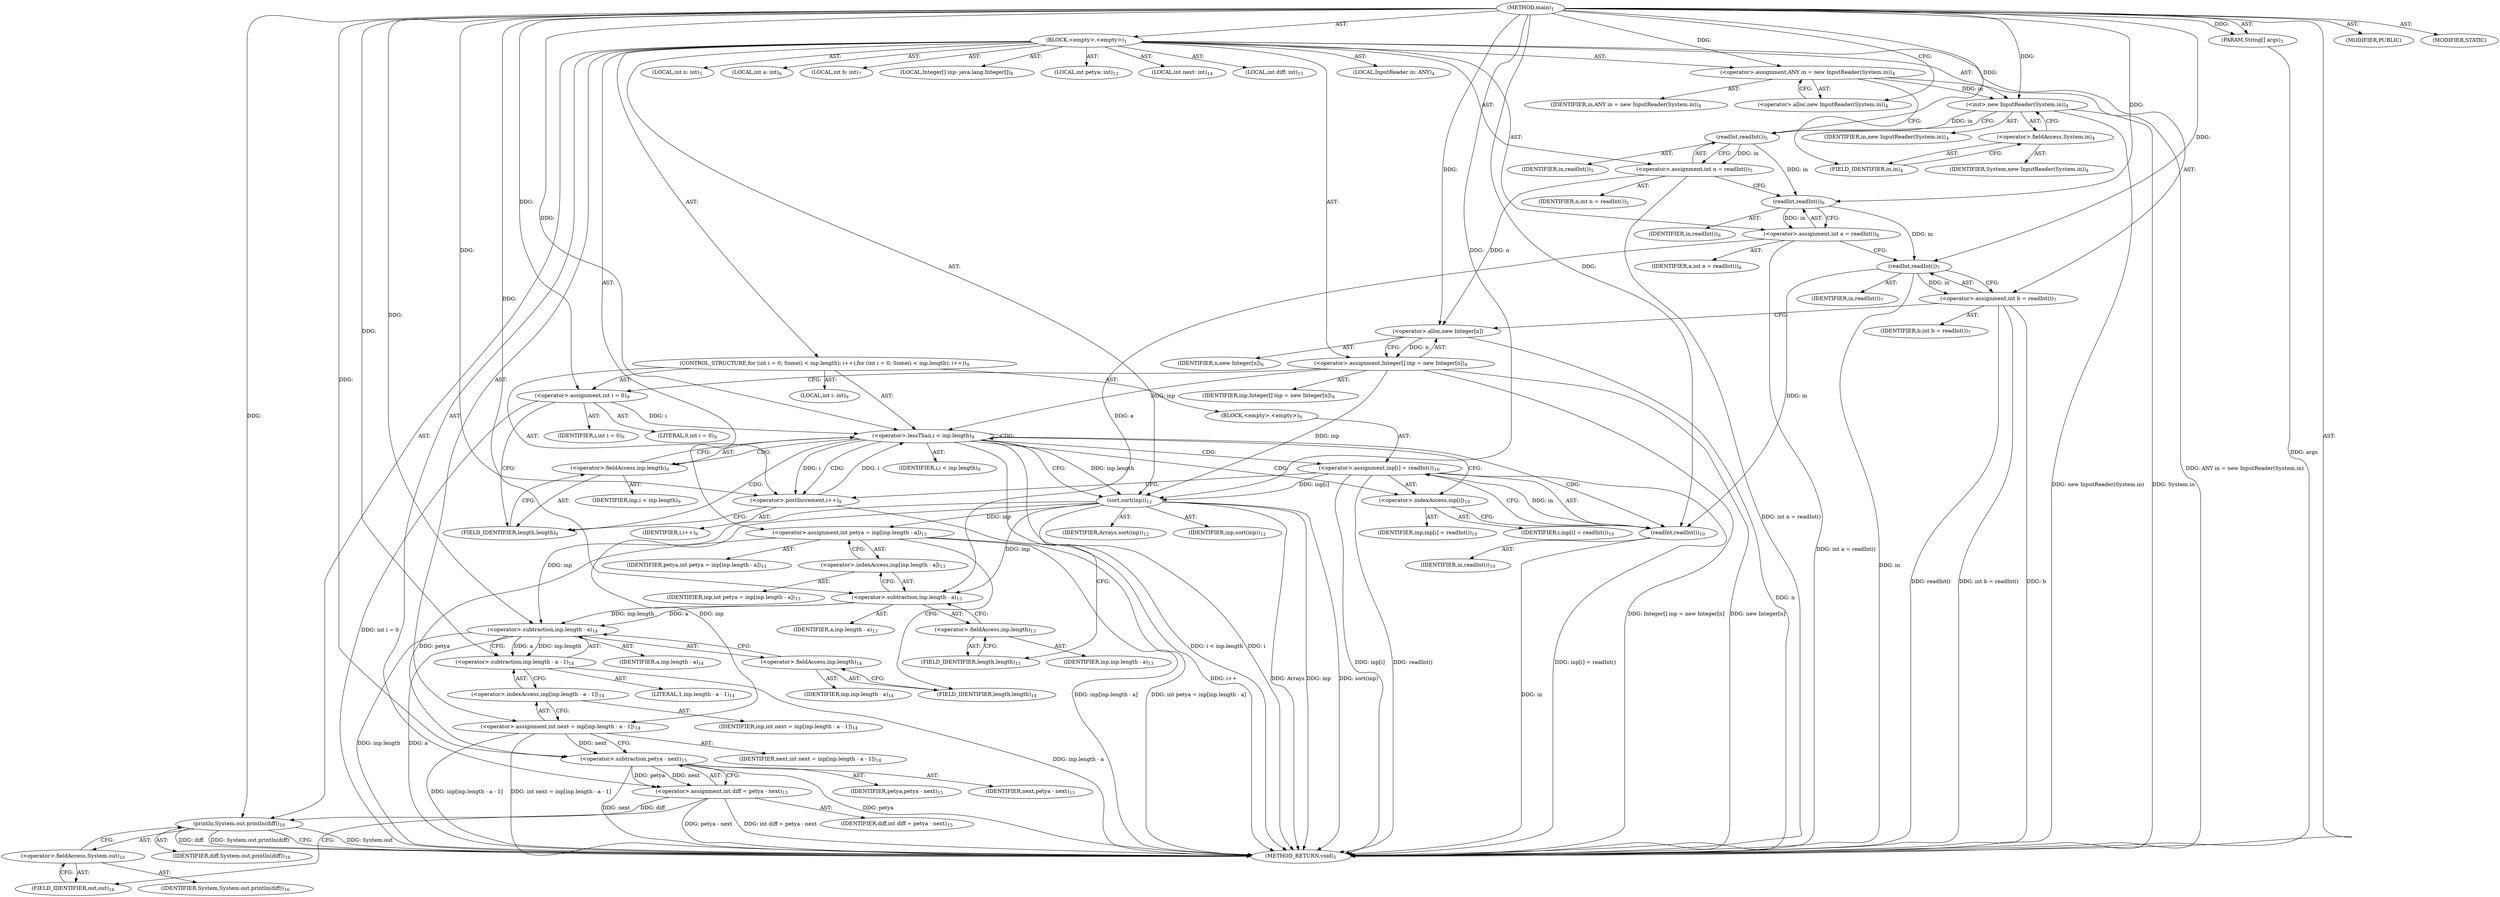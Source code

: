 digraph "main" {  
"19" [label = <(METHOD,main)<SUB>1</SUB>> ]
"20" [label = <(PARAM,String[] args)<SUB>1</SUB>> ]
"21" [label = <(BLOCK,&lt;empty&gt;,&lt;empty&gt;)<SUB>1</SUB>> ]
"4" [label = <(LOCAL,InputReader in: ANY)<SUB>4</SUB>> ]
"22" [label = <(&lt;operator&gt;.assignment,ANY in = new InputReader(System.in))<SUB>4</SUB>> ]
"23" [label = <(IDENTIFIER,in,ANY in = new InputReader(System.in))<SUB>4</SUB>> ]
"24" [label = <(&lt;operator&gt;.alloc,new InputReader(System.in))<SUB>4</SUB>> ]
"25" [label = <(&lt;init&gt;,new InputReader(System.in))<SUB>4</SUB>> ]
"3" [label = <(IDENTIFIER,in,new InputReader(System.in))<SUB>4</SUB>> ]
"26" [label = <(&lt;operator&gt;.fieldAccess,System.in)<SUB>4</SUB>> ]
"27" [label = <(IDENTIFIER,System,new InputReader(System.in))<SUB>4</SUB>> ]
"28" [label = <(FIELD_IDENTIFIER,in,in)<SUB>4</SUB>> ]
"29" [label = <(LOCAL,int n: int)<SUB>5</SUB>> ]
"30" [label = <(&lt;operator&gt;.assignment,int n = readInt())<SUB>5</SUB>> ]
"31" [label = <(IDENTIFIER,n,int n = readInt())<SUB>5</SUB>> ]
"32" [label = <(readInt,readInt())<SUB>5</SUB>> ]
"33" [label = <(IDENTIFIER,in,readInt())<SUB>5</SUB>> ]
"34" [label = <(LOCAL,int a: int)<SUB>6</SUB>> ]
"35" [label = <(&lt;operator&gt;.assignment,int a = readInt())<SUB>6</SUB>> ]
"36" [label = <(IDENTIFIER,a,int a = readInt())<SUB>6</SUB>> ]
"37" [label = <(readInt,readInt())<SUB>6</SUB>> ]
"38" [label = <(IDENTIFIER,in,readInt())<SUB>6</SUB>> ]
"39" [label = <(LOCAL,int b: int)<SUB>7</SUB>> ]
"40" [label = <(&lt;operator&gt;.assignment,int b = readInt())<SUB>7</SUB>> ]
"41" [label = <(IDENTIFIER,b,int b = readInt())<SUB>7</SUB>> ]
"42" [label = <(readInt,readInt())<SUB>7</SUB>> ]
"43" [label = <(IDENTIFIER,in,readInt())<SUB>7</SUB>> ]
"44" [label = <(LOCAL,Integer[] inp: java.lang.Integer[])<SUB>8</SUB>> ]
"45" [label = <(&lt;operator&gt;.assignment,Integer[] inp = new Integer[n])<SUB>8</SUB>> ]
"46" [label = <(IDENTIFIER,inp,Integer[] inp = new Integer[n])<SUB>8</SUB>> ]
"47" [label = <(&lt;operator&gt;.alloc,new Integer[n])> ]
"48" [label = <(IDENTIFIER,n,new Integer[n])<SUB>8</SUB>> ]
"49" [label = <(CONTROL_STRUCTURE,for (int i = 0; Some(i &lt; inp.length); i++),for (int i = 0; Some(i &lt; inp.length); i++))<SUB>9</SUB>> ]
"50" [label = <(LOCAL,int i: int)<SUB>9</SUB>> ]
"51" [label = <(&lt;operator&gt;.assignment,int i = 0)<SUB>9</SUB>> ]
"52" [label = <(IDENTIFIER,i,int i = 0)<SUB>9</SUB>> ]
"53" [label = <(LITERAL,0,int i = 0)<SUB>9</SUB>> ]
"54" [label = <(&lt;operator&gt;.lessThan,i &lt; inp.length)<SUB>9</SUB>> ]
"55" [label = <(IDENTIFIER,i,i &lt; inp.length)<SUB>9</SUB>> ]
"56" [label = <(&lt;operator&gt;.fieldAccess,inp.length)<SUB>9</SUB>> ]
"57" [label = <(IDENTIFIER,inp,i &lt; inp.length)<SUB>9</SUB>> ]
"58" [label = <(FIELD_IDENTIFIER,length,length)<SUB>9</SUB>> ]
"59" [label = <(&lt;operator&gt;.postIncrement,i++)<SUB>9</SUB>> ]
"60" [label = <(IDENTIFIER,i,i++)<SUB>9</SUB>> ]
"61" [label = <(BLOCK,&lt;empty&gt;,&lt;empty&gt;)<SUB>9</SUB>> ]
"62" [label = <(&lt;operator&gt;.assignment,inp[i] = readInt())<SUB>10</SUB>> ]
"63" [label = <(&lt;operator&gt;.indexAccess,inp[i])<SUB>10</SUB>> ]
"64" [label = <(IDENTIFIER,inp,inp[i] = readInt())<SUB>10</SUB>> ]
"65" [label = <(IDENTIFIER,i,inp[i] = readInt())<SUB>10</SUB>> ]
"66" [label = <(readInt,readInt())<SUB>10</SUB>> ]
"67" [label = <(IDENTIFIER,in,readInt())<SUB>10</SUB>> ]
"68" [label = <(sort,sort(inp))<SUB>12</SUB>> ]
"69" [label = <(IDENTIFIER,Arrays,sort(inp))<SUB>12</SUB>> ]
"70" [label = <(IDENTIFIER,inp,sort(inp))<SUB>12</SUB>> ]
"71" [label = <(LOCAL,int petya: int)<SUB>13</SUB>> ]
"72" [label = <(&lt;operator&gt;.assignment,int petya = inp[inp.length - a])<SUB>13</SUB>> ]
"73" [label = <(IDENTIFIER,petya,int petya = inp[inp.length - a])<SUB>13</SUB>> ]
"74" [label = <(&lt;operator&gt;.indexAccess,inp[inp.length - a])<SUB>13</SUB>> ]
"75" [label = <(IDENTIFIER,inp,int petya = inp[inp.length - a])<SUB>13</SUB>> ]
"76" [label = <(&lt;operator&gt;.subtraction,inp.length - a)<SUB>13</SUB>> ]
"77" [label = <(&lt;operator&gt;.fieldAccess,inp.length)<SUB>13</SUB>> ]
"78" [label = <(IDENTIFIER,inp,inp.length - a)<SUB>13</SUB>> ]
"79" [label = <(FIELD_IDENTIFIER,length,length)<SUB>13</SUB>> ]
"80" [label = <(IDENTIFIER,a,inp.length - a)<SUB>13</SUB>> ]
"81" [label = <(LOCAL,int next: int)<SUB>14</SUB>> ]
"82" [label = <(&lt;operator&gt;.assignment,int next = inp[inp.length - a - 1])<SUB>14</SUB>> ]
"83" [label = <(IDENTIFIER,next,int next = inp[inp.length - a - 1])<SUB>14</SUB>> ]
"84" [label = <(&lt;operator&gt;.indexAccess,inp[inp.length - a - 1])<SUB>14</SUB>> ]
"85" [label = <(IDENTIFIER,inp,int next = inp[inp.length - a - 1])<SUB>14</SUB>> ]
"86" [label = <(&lt;operator&gt;.subtraction,inp.length - a - 1)<SUB>14</SUB>> ]
"87" [label = <(&lt;operator&gt;.subtraction,inp.length - a)<SUB>14</SUB>> ]
"88" [label = <(&lt;operator&gt;.fieldAccess,inp.length)<SUB>14</SUB>> ]
"89" [label = <(IDENTIFIER,inp,inp.length - a)<SUB>14</SUB>> ]
"90" [label = <(FIELD_IDENTIFIER,length,length)<SUB>14</SUB>> ]
"91" [label = <(IDENTIFIER,a,inp.length - a)<SUB>14</SUB>> ]
"92" [label = <(LITERAL,1,inp.length - a - 1)<SUB>14</SUB>> ]
"93" [label = <(LOCAL,int diff: int)<SUB>15</SUB>> ]
"94" [label = <(&lt;operator&gt;.assignment,int diff = petya - next)<SUB>15</SUB>> ]
"95" [label = <(IDENTIFIER,diff,int diff = petya - next)<SUB>15</SUB>> ]
"96" [label = <(&lt;operator&gt;.subtraction,petya - next)<SUB>15</SUB>> ]
"97" [label = <(IDENTIFIER,petya,petya - next)<SUB>15</SUB>> ]
"98" [label = <(IDENTIFIER,next,petya - next)<SUB>15</SUB>> ]
"99" [label = <(println,System.out.println(diff))<SUB>16</SUB>> ]
"100" [label = <(&lt;operator&gt;.fieldAccess,System.out)<SUB>16</SUB>> ]
"101" [label = <(IDENTIFIER,System,System.out.println(diff))<SUB>16</SUB>> ]
"102" [label = <(FIELD_IDENTIFIER,out,out)<SUB>16</SUB>> ]
"103" [label = <(IDENTIFIER,diff,System.out.println(diff))<SUB>16</SUB>> ]
"104" [label = <(MODIFIER,PUBLIC)> ]
"105" [label = <(MODIFIER,STATIC)> ]
"106" [label = <(METHOD_RETURN,void)<SUB>1</SUB>> ]
  "19" -> "20"  [ label = "AST: "] 
  "19" -> "21"  [ label = "AST: "] 
  "19" -> "104"  [ label = "AST: "] 
  "19" -> "105"  [ label = "AST: "] 
  "19" -> "106"  [ label = "AST: "] 
  "21" -> "4"  [ label = "AST: "] 
  "21" -> "22"  [ label = "AST: "] 
  "21" -> "25"  [ label = "AST: "] 
  "21" -> "29"  [ label = "AST: "] 
  "21" -> "30"  [ label = "AST: "] 
  "21" -> "34"  [ label = "AST: "] 
  "21" -> "35"  [ label = "AST: "] 
  "21" -> "39"  [ label = "AST: "] 
  "21" -> "40"  [ label = "AST: "] 
  "21" -> "44"  [ label = "AST: "] 
  "21" -> "45"  [ label = "AST: "] 
  "21" -> "49"  [ label = "AST: "] 
  "21" -> "68"  [ label = "AST: "] 
  "21" -> "71"  [ label = "AST: "] 
  "21" -> "72"  [ label = "AST: "] 
  "21" -> "81"  [ label = "AST: "] 
  "21" -> "82"  [ label = "AST: "] 
  "21" -> "93"  [ label = "AST: "] 
  "21" -> "94"  [ label = "AST: "] 
  "21" -> "99"  [ label = "AST: "] 
  "22" -> "23"  [ label = "AST: "] 
  "22" -> "24"  [ label = "AST: "] 
  "25" -> "3"  [ label = "AST: "] 
  "25" -> "26"  [ label = "AST: "] 
  "26" -> "27"  [ label = "AST: "] 
  "26" -> "28"  [ label = "AST: "] 
  "30" -> "31"  [ label = "AST: "] 
  "30" -> "32"  [ label = "AST: "] 
  "32" -> "33"  [ label = "AST: "] 
  "35" -> "36"  [ label = "AST: "] 
  "35" -> "37"  [ label = "AST: "] 
  "37" -> "38"  [ label = "AST: "] 
  "40" -> "41"  [ label = "AST: "] 
  "40" -> "42"  [ label = "AST: "] 
  "42" -> "43"  [ label = "AST: "] 
  "45" -> "46"  [ label = "AST: "] 
  "45" -> "47"  [ label = "AST: "] 
  "47" -> "48"  [ label = "AST: "] 
  "49" -> "50"  [ label = "AST: "] 
  "49" -> "51"  [ label = "AST: "] 
  "49" -> "54"  [ label = "AST: "] 
  "49" -> "59"  [ label = "AST: "] 
  "49" -> "61"  [ label = "AST: "] 
  "51" -> "52"  [ label = "AST: "] 
  "51" -> "53"  [ label = "AST: "] 
  "54" -> "55"  [ label = "AST: "] 
  "54" -> "56"  [ label = "AST: "] 
  "56" -> "57"  [ label = "AST: "] 
  "56" -> "58"  [ label = "AST: "] 
  "59" -> "60"  [ label = "AST: "] 
  "61" -> "62"  [ label = "AST: "] 
  "62" -> "63"  [ label = "AST: "] 
  "62" -> "66"  [ label = "AST: "] 
  "63" -> "64"  [ label = "AST: "] 
  "63" -> "65"  [ label = "AST: "] 
  "66" -> "67"  [ label = "AST: "] 
  "68" -> "69"  [ label = "AST: "] 
  "68" -> "70"  [ label = "AST: "] 
  "72" -> "73"  [ label = "AST: "] 
  "72" -> "74"  [ label = "AST: "] 
  "74" -> "75"  [ label = "AST: "] 
  "74" -> "76"  [ label = "AST: "] 
  "76" -> "77"  [ label = "AST: "] 
  "76" -> "80"  [ label = "AST: "] 
  "77" -> "78"  [ label = "AST: "] 
  "77" -> "79"  [ label = "AST: "] 
  "82" -> "83"  [ label = "AST: "] 
  "82" -> "84"  [ label = "AST: "] 
  "84" -> "85"  [ label = "AST: "] 
  "84" -> "86"  [ label = "AST: "] 
  "86" -> "87"  [ label = "AST: "] 
  "86" -> "92"  [ label = "AST: "] 
  "87" -> "88"  [ label = "AST: "] 
  "87" -> "91"  [ label = "AST: "] 
  "88" -> "89"  [ label = "AST: "] 
  "88" -> "90"  [ label = "AST: "] 
  "94" -> "95"  [ label = "AST: "] 
  "94" -> "96"  [ label = "AST: "] 
  "96" -> "97"  [ label = "AST: "] 
  "96" -> "98"  [ label = "AST: "] 
  "99" -> "100"  [ label = "AST: "] 
  "99" -> "103"  [ label = "AST: "] 
  "100" -> "101"  [ label = "AST: "] 
  "100" -> "102"  [ label = "AST: "] 
  "22" -> "28"  [ label = "CFG: "] 
  "25" -> "32"  [ label = "CFG: "] 
  "30" -> "37"  [ label = "CFG: "] 
  "35" -> "42"  [ label = "CFG: "] 
  "40" -> "47"  [ label = "CFG: "] 
  "45" -> "51"  [ label = "CFG: "] 
  "68" -> "79"  [ label = "CFG: "] 
  "72" -> "90"  [ label = "CFG: "] 
  "82" -> "96"  [ label = "CFG: "] 
  "94" -> "102"  [ label = "CFG: "] 
  "99" -> "106"  [ label = "CFG: "] 
  "24" -> "22"  [ label = "CFG: "] 
  "26" -> "25"  [ label = "CFG: "] 
  "32" -> "30"  [ label = "CFG: "] 
  "37" -> "35"  [ label = "CFG: "] 
  "42" -> "40"  [ label = "CFG: "] 
  "47" -> "45"  [ label = "CFG: "] 
  "51" -> "58"  [ label = "CFG: "] 
  "54" -> "63"  [ label = "CFG: "] 
  "54" -> "68"  [ label = "CFG: "] 
  "59" -> "58"  [ label = "CFG: "] 
  "74" -> "72"  [ label = "CFG: "] 
  "84" -> "82"  [ label = "CFG: "] 
  "96" -> "94"  [ label = "CFG: "] 
  "100" -> "99"  [ label = "CFG: "] 
  "28" -> "26"  [ label = "CFG: "] 
  "56" -> "54"  [ label = "CFG: "] 
  "62" -> "59"  [ label = "CFG: "] 
  "76" -> "74"  [ label = "CFG: "] 
  "86" -> "84"  [ label = "CFG: "] 
  "102" -> "100"  [ label = "CFG: "] 
  "58" -> "56"  [ label = "CFG: "] 
  "63" -> "66"  [ label = "CFG: "] 
  "66" -> "62"  [ label = "CFG: "] 
  "77" -> "76"  [ label = "CFG: "] 
  "87" -> "86"  [ label = "CFG: "] 
  "79" -> "77"  [ label = "CFG: "] 
  "88" -> "87"  [ label = "CFG: "] 
  "90" -> "88"  [ label = "CFG: "] 
  "19" -> "24"  [ label = "CFG: "] 
  "20" -> "106"  [ label = "DDG: args"] 
  "22" -> "106"  [ label = "DDG: ANY in = new InputReader(System.in)"] 
  "25" -> "106"  [ label = "DDG: System.in"] 
  "25" -> "106"  [ label = "DDG: new InputReader(System.in)"] 
  "30" -> "106"  [ label = "DDG: int n = readInt()"] 
  "35" -> "106"  [ label = "DDG: int a = readInt()"] 
  "40" -> "106"  [ label = "DDG: b"] 
  "42" -> "106"  [ label = "DDG: in"] 
  "40" -> "106"  [ label = "DDG: readInt()"] 
  "40" -> "106"  [ label = "DDG: int b = readInt()"] 
  "47" -> "106"  [ label = "DDG: n"] 
  "45" -> "106"  [ label = "DDG: new Integer[n]"] 
  "45" -> "106"  [ label = "DDG: Integer[] inp = new Integer[n]"] 
  "51" -> "106"  [ label = "DDG: int i = 0"] 
  "54" -> "106"  [ label = "DDG: i"] 
  "54" -> "106"  [ label = "DDG: i &lt; inp.length"] 
  "68" -> "106"  [ label = "DDG: inp"] 
  "68" -> "106"  [ label = "DDG: sort(inp)"] 
  "72" -> "106"  [ label = "DDG: inp[inp.length - a]"] 
  "72" -> "106"  [ label = "DDG: int petya = inp[inp.length - a]"] 
  "87" -> "106"  [ label = "DDG: inp.length"] 
  "87" -> "106"  [ label = "DDG: a"] 
  "86" -> "106"  [ label = "DDG: inp.length - a"] 
  "82" -> "106"  [ label = "DDG: inp[inp.length - a - 1]"] 
  "82" -> "106"  [ label = "DDG: int next = inp[inp.length - a - 1]"] 
  "96" -> "106"  [ label = "DDG: petya"] 
  "96" -> "106"  [ label = "DDG: next"] 
  "94" -> "106"  [ label = "DDG: petya - next"] 
  "94" -> "106"  [ label = "DDG: int diff = petya - next"] 
  "99" -> "106"  [ label = "DDG: System.out"] 
  "99" -> "106"  [ label = "DDG: diff"] 
  "99" -> "106"  [ label = "DDG: System.out.println(diff)"] 
  "62" -> "106"  [ label = "DDG: inp[i]"] 
  "66" -> "106"  [ label = "DDG: in"] 
  "62" -> "106"  [ label = "DDG: readInt()"] 
  "62" -> "106"  [ label = "DDG: inp[i] = readInt()"] 
  "59" -> "106"  [ label = "DDG: i++"] 
  "68" -> "106"  [ label = "DDG: Arrays"] 
  "19" -> "20"  [ label = "DDG: "] 
  "19" -> "22"  [ label = "DDG: "] 
  "32" -> "30"  [ label = "DDG: in"] 
  "37" -> "35"  [ label = "DDG: in"] 
  "42" -> "40"  [ label = "DDG: in"] 
  "47" -> "45"  [ label = "DDG: n"] 
  "68" -> "72"  [ label = "DDG: inp"] 
  "68" -> "82"  [ label = "DDG: inp"] 
  "96" -> "94"  [ label = "DDG: petya"] 
  "96" -> "94"  [ label = "DDG: next"] 
  "22" -> "25"  [ label = "DDG: in"] 
  "19" -> "25"  [ label = "DDG: "] 
  "19" -> "51"  [ label = "DDG: "] 
  "19" -> "68"  [ label = "DDG: "] 
  "45" -> "68"  [ label = "DDG: inp"] 
  "54" -> "68"  [ label = "DDG: inp.length"] 
  "62" -> "68"  [ label = "DDG: inp[i]"] 
  "94" -> "99"  [ label = "DDG: diff"] 
  "19" -> "99"  [ label = "DDG: "] 
  "25" -> "32"  [ label = "DDG: in"] 
  "19" -> "32"  [ label = "DDG: "] 
  "32" -> "37"  [ label = "DDG: in"] 
  "19" -> "37"  [ label = "DDG: "] 
  "37" -> "42"  [ label = "DDG: in"] 
  "19" -> "42"  [ label = "DDG: "] 
  "30" -> "47"  [ label = "DDG: n"] 
  "19" -> "47"  [ label = "DDG: "] 
  "51" -> "54"  [ label = "DDG: i"] 
  "59" -> "54"  [ label = "DDG: i"] 
  "19" -> "54"  [ label = "DDG: "] 
  "45" -> "54"  [ label = "DDG: inp"] 
  "54" -> "59"  [ label = "DDG: i"] 
  "19" -> "59"  [ label = "DDG: "] 
  "66" -> "62"  [ label = "DDG: in"] 
  "72" -> "96"  [ label = "DDG: petya"] 
  "19" -> "96"  [ label = "DDG: "] 
  "82" -> "96"  [ label = "DDG: next"] 
  "68" -> "76"  [ label = "DDG: inp"] 
  "35" -> "76"  [ label = "DDG: a"] 
  "19" -> "76"  [ label = "DDG: "] 
  "87" -> "86"  [ label = "DDG: inp.length"] 
  "87" -> "86"  [ label = "DDG: a"] 
  "19" -> "86"  [ label = "DDG: "] 
  "42" -> "66"  [ label = "DDG: in"] 
  "19" -> "66"  [ label = "DDG: "] 
  "68" -> "87"  [ label = "DDG: inp"] 
  "76" -> "87"  [ label = "DDG: inp.length"] 
  "76" -> "87"  [ label = "DDG: a"] 
  "19" -> "87"  [ label = "DDG: "] 
  "54" -> "58"  [ label = "CDG: "] 
  "54" -> "59"  [ label = "CDG: "] 
  "54" -> "66"  [ label = "CDG: "] 
  "54" -> "56"  [ label = "CDG: "] 
  "54" -> "54"  [ label = "CDG: "] 
  "54" -> "62"  [ label = "CDG: "] 
  "54" -> "63"  [ label = "CDG: "] 
}
